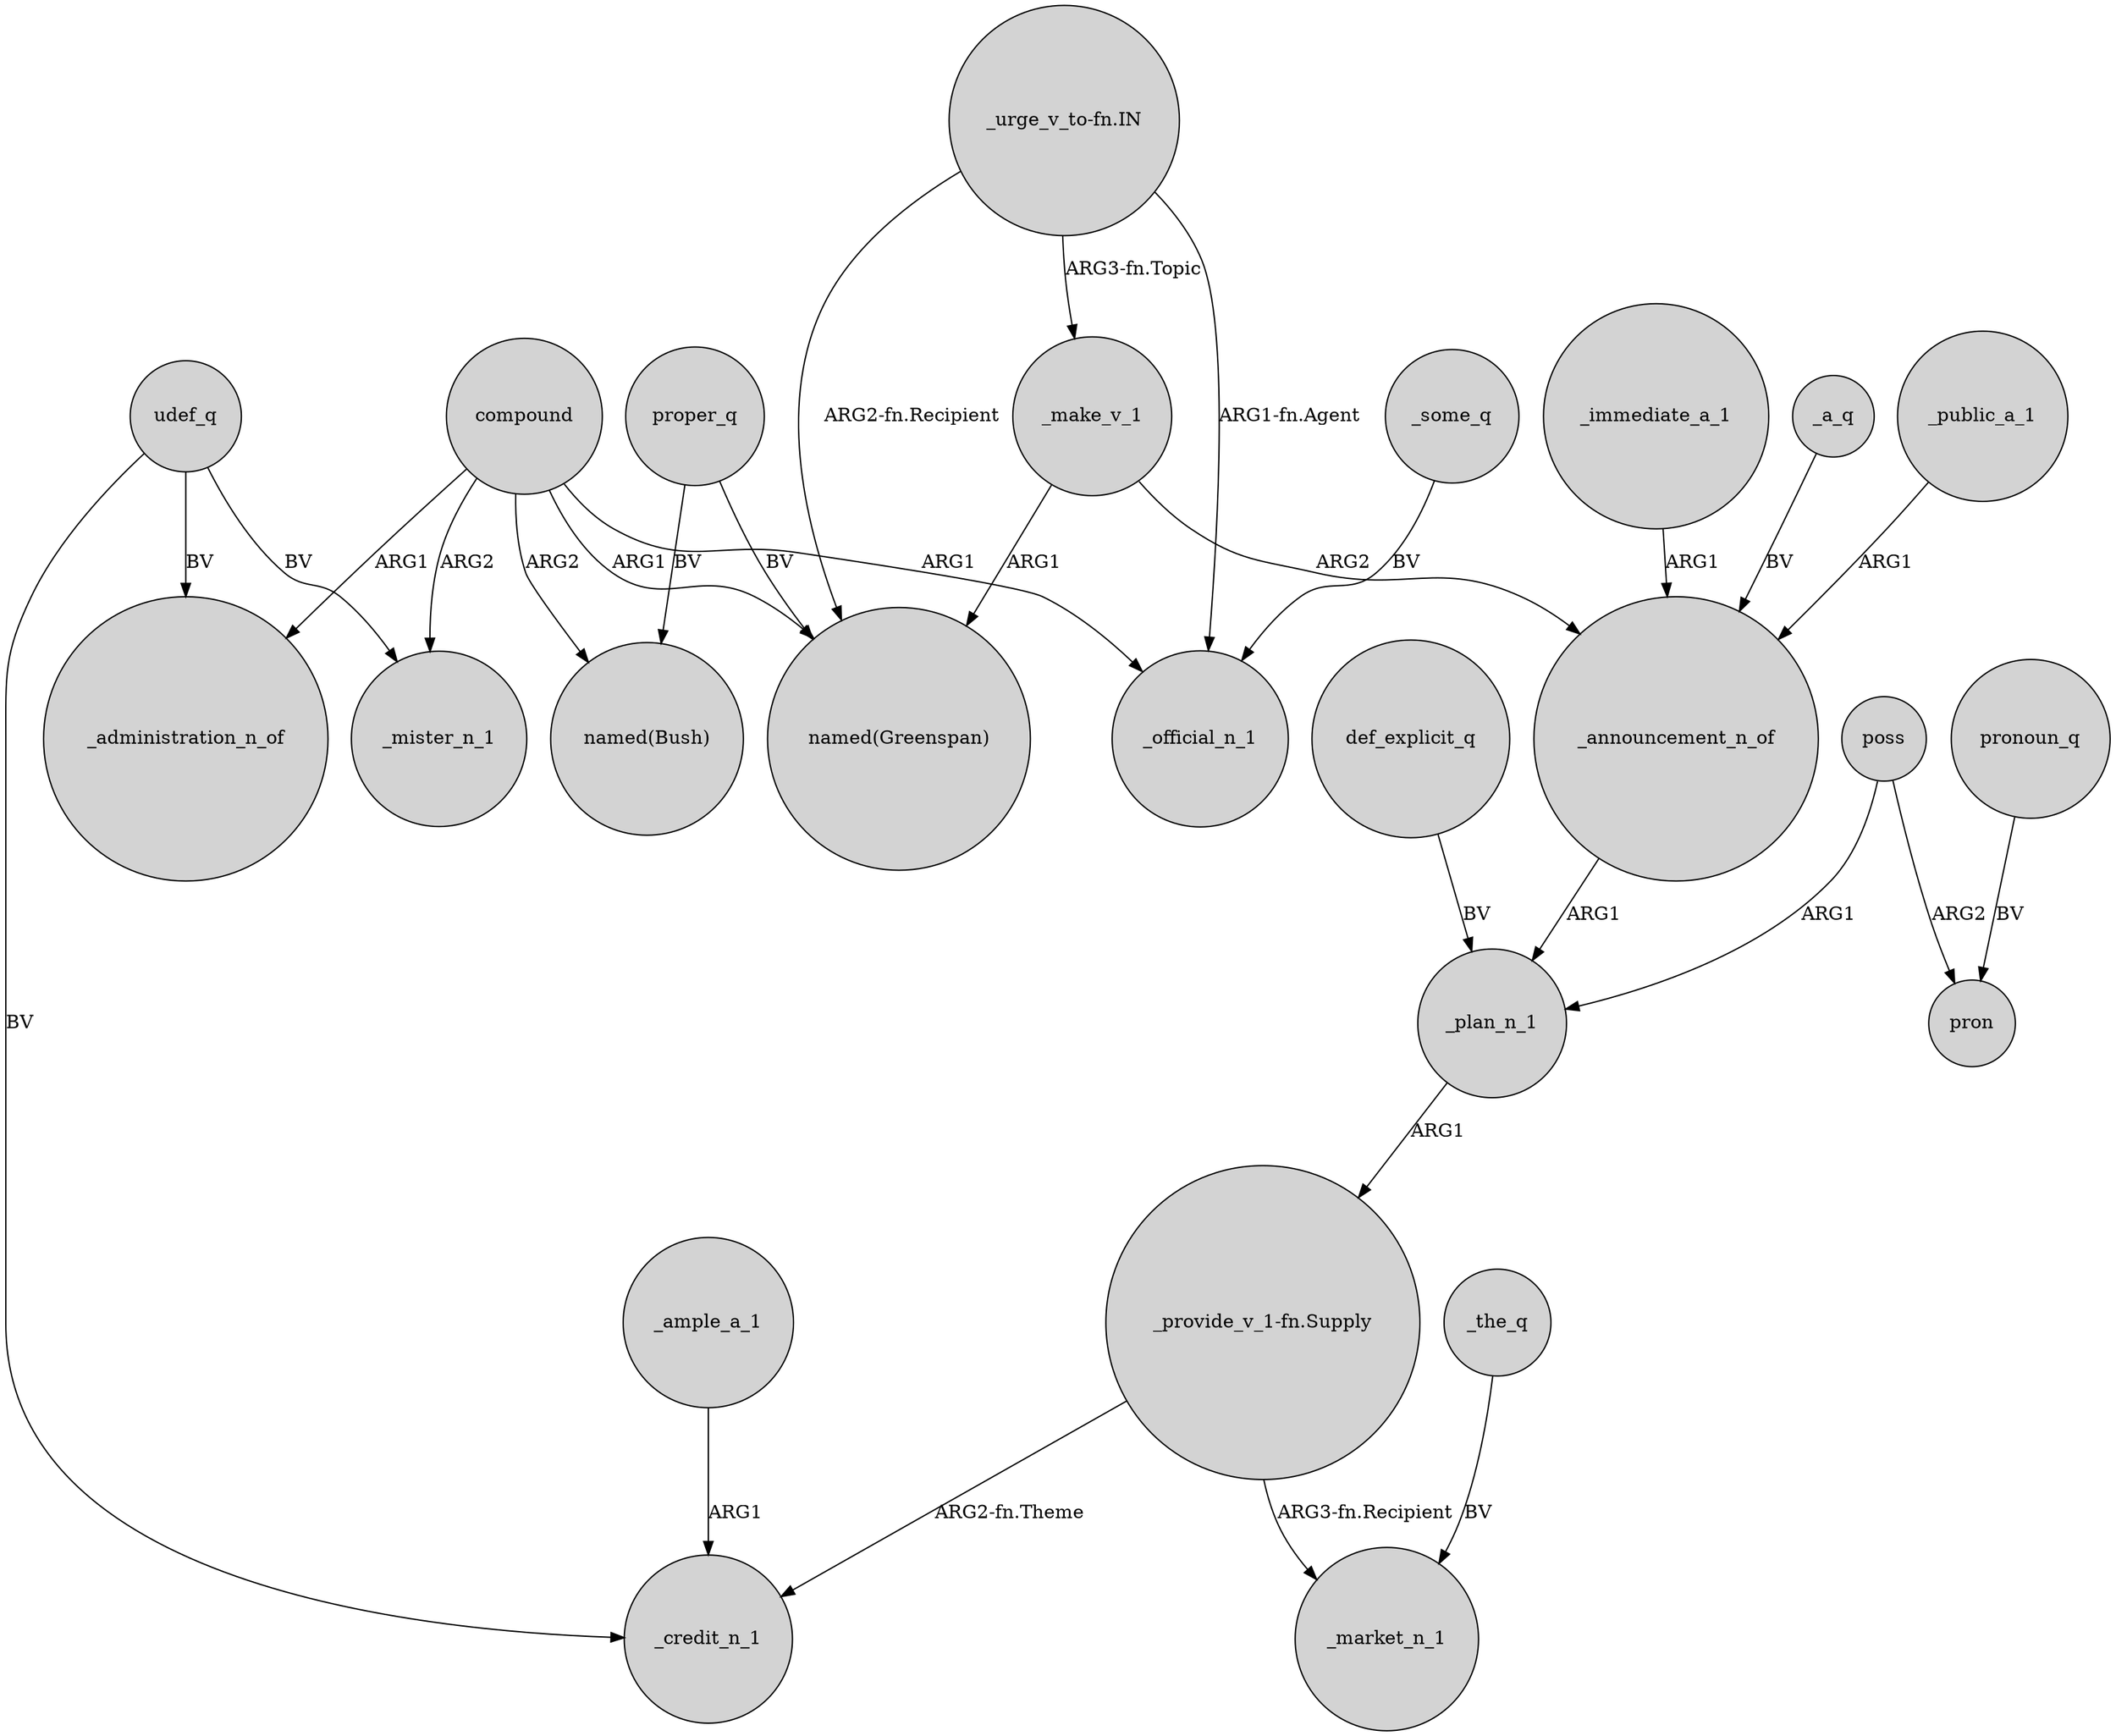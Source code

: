 digraph {
	node [shape=circle style=filled]
	udef_q -> _administration_n_of [label=BV]
	poss -> _plan_n_1 [label=ARG1]
	_plan_n_1 -> "_provide_v_1-fn.Supply" [label=ARG1]
	poss -> pron [label=ARG2]
	"_provide_v_1-fn.Supply" -> _market_n_1 [label="ARG3-fn.Recipient"]
	proper_q -> "named(Greenspan)" [label=BV]
	compound -> "named(Bush)" [label=ARG2]
	udef_q -> _credit_n_1 [label=BV]
	_ample_a_1 -> _credit_n_1 [label=ARG1]
	compound -> _mister_n_1 [label=ARG2]
	_some_q -> _official_n_1 [label=BV]
	compound -> _administration_n_of [label=ARG1]
	def_explicit_q -> _plan_n_1 [label=BV]
	udef_q -> _mister_n_1 [label=BV]
	"_urge_v_to-fn.IN" -> _make_v_1 [label="ARG3-fn.Topic"]
	"_provide_v_1-fn.Supply" -> _credit_n_1 [label="ARG2-fn.Theme"]
	_announcement_n_of -> _plan_n_1 [label=ARG1]
	_immediate_a_1 -> _announcement_n_of [label=ARG1]
	pronoun_q -> pron [label=BV]
	_make_v_1 -> "named(Greenspan)" [label=ARG1]
	_a_q -> _announcement_n_of [label=BV]
	compound -> "named(Greenspan)" [label=ARG1]
	proper_q -> "named(Bush)" [label=BV]
	_make_v_1 -> _announcement_n_of [label=ARG2]
	"_urge_v_to-fn.IN" -> "named(Greenspan)" [label="ARG2-fn.Recipient"]
	compound -> _official_n_1 [label=ARG1]
	"_urge_v_to-fn.IN" -> _official_n_1 [label="ARG1-fn.Agent"]
	_public_a_1 -> _announcement_n_of [label=ARG1]
	_the_q -> _market_n_1 [label=BV]
}
